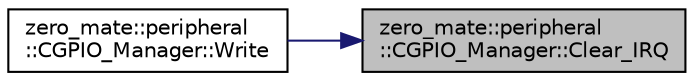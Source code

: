 digraph "zero_mate::peripheral::CGPIO_Manager::Clear_IRQ"
{
 // LATEX_PDF_SIZE
  bgcolor="transparent";
  edge [fontname="Helvetica",fontsize="10",labelfontname="Helvetica",labelfontsize="10"];
  node [fontname="Helvetica",fontsize="10",shape=record];
  rankdir="RL";
  Node1 [label="zero_mate::peripheral\l::CGPIO_Manager::Clear_IRQ",height=0.2,width=0.4,color="black", fillcolor="grey75", style="filled", fontcolor="black",tooltip=" "];
  Node1 -> Node2 [dir="back",color="midnightblue",fontsize="10",style="solid",fontname="Helvetica"];
  Node2 [label="zero_mate::peripheral\l::CGPIO_Manager::Write",height=0.2,width=0.4,color="black",URL="$classzero__mate_1_1peripheral_1_1CGPIO__Manager.html#a26aa957dbb7682447e4ebf9aa078c00c",tooltip=" "];
}
